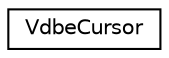digraph "Graphical Class Hierarchy"
{
  edge [fontname="Helvetica",fontsize="10",labelfontname="Helvetica",labelfontsize="10"];
  node [fontname="Helvetica",fontsize="10",shape=record];
  rankdir="LR";
  Node1 [label="VdbeCursor",height=0.2,width=0.4,color="black", fillcolor="white", style="filled",URL="$structVdbeCursor.html"];
}
